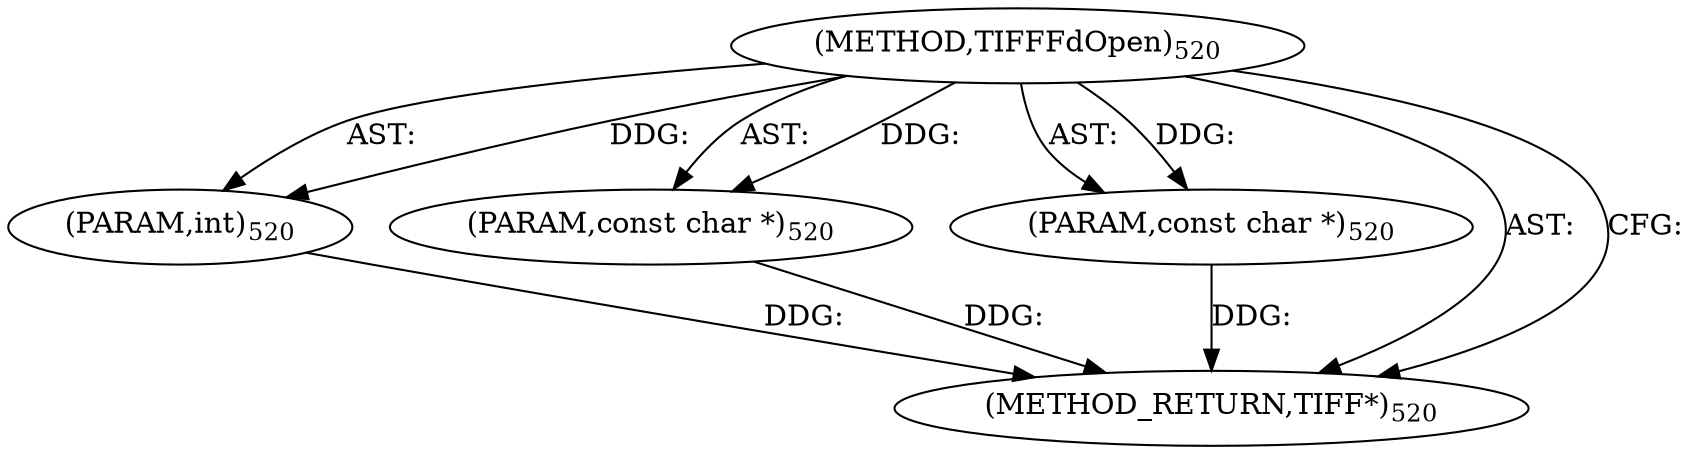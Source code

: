 digraph "TIFFFdOpen" {  
"9039" [label = <(METHOD,TIFFFdOpen)<SUB>520</SUB>> ]
"9040" [label = <(PARAM,int)<SUB>520</SUB>> ]
"9041" [label = <(PARAM,const char *)<SUB>520</SUB>> ]
"9042" [label = <(PARAM,const char *)<SUB>520</SUB>> ]
"9043" [label = <(METHOD_RETURN,TIFF*)<SUB>520</SUB>> ]
  "9039" -> "9040"  [ label = "AST: "] 
  "9039" -> "9041"  [ label = "AST: "] 
  "9039" -> "9042"  [ label = "AST: "] 
  "9039" -> "9043"  [ label = "AST: "] 
  "9039" -> "9043"  [ label = "CFG: "] 
  "9040" -> "9043"  [ label = "DDG: "] 
  "9041" -> "9043"  [ label = "DDG: "] 
  "9042" -> "9043"  [ label = "DDG: "] 
  "9039" -> "9040"  [ label = "DDG: "] 
  "9039" -> "9041"  [ label = "DDG: "] 
  "9039" -> "9042"  [ label = "DDG: "] 
}
